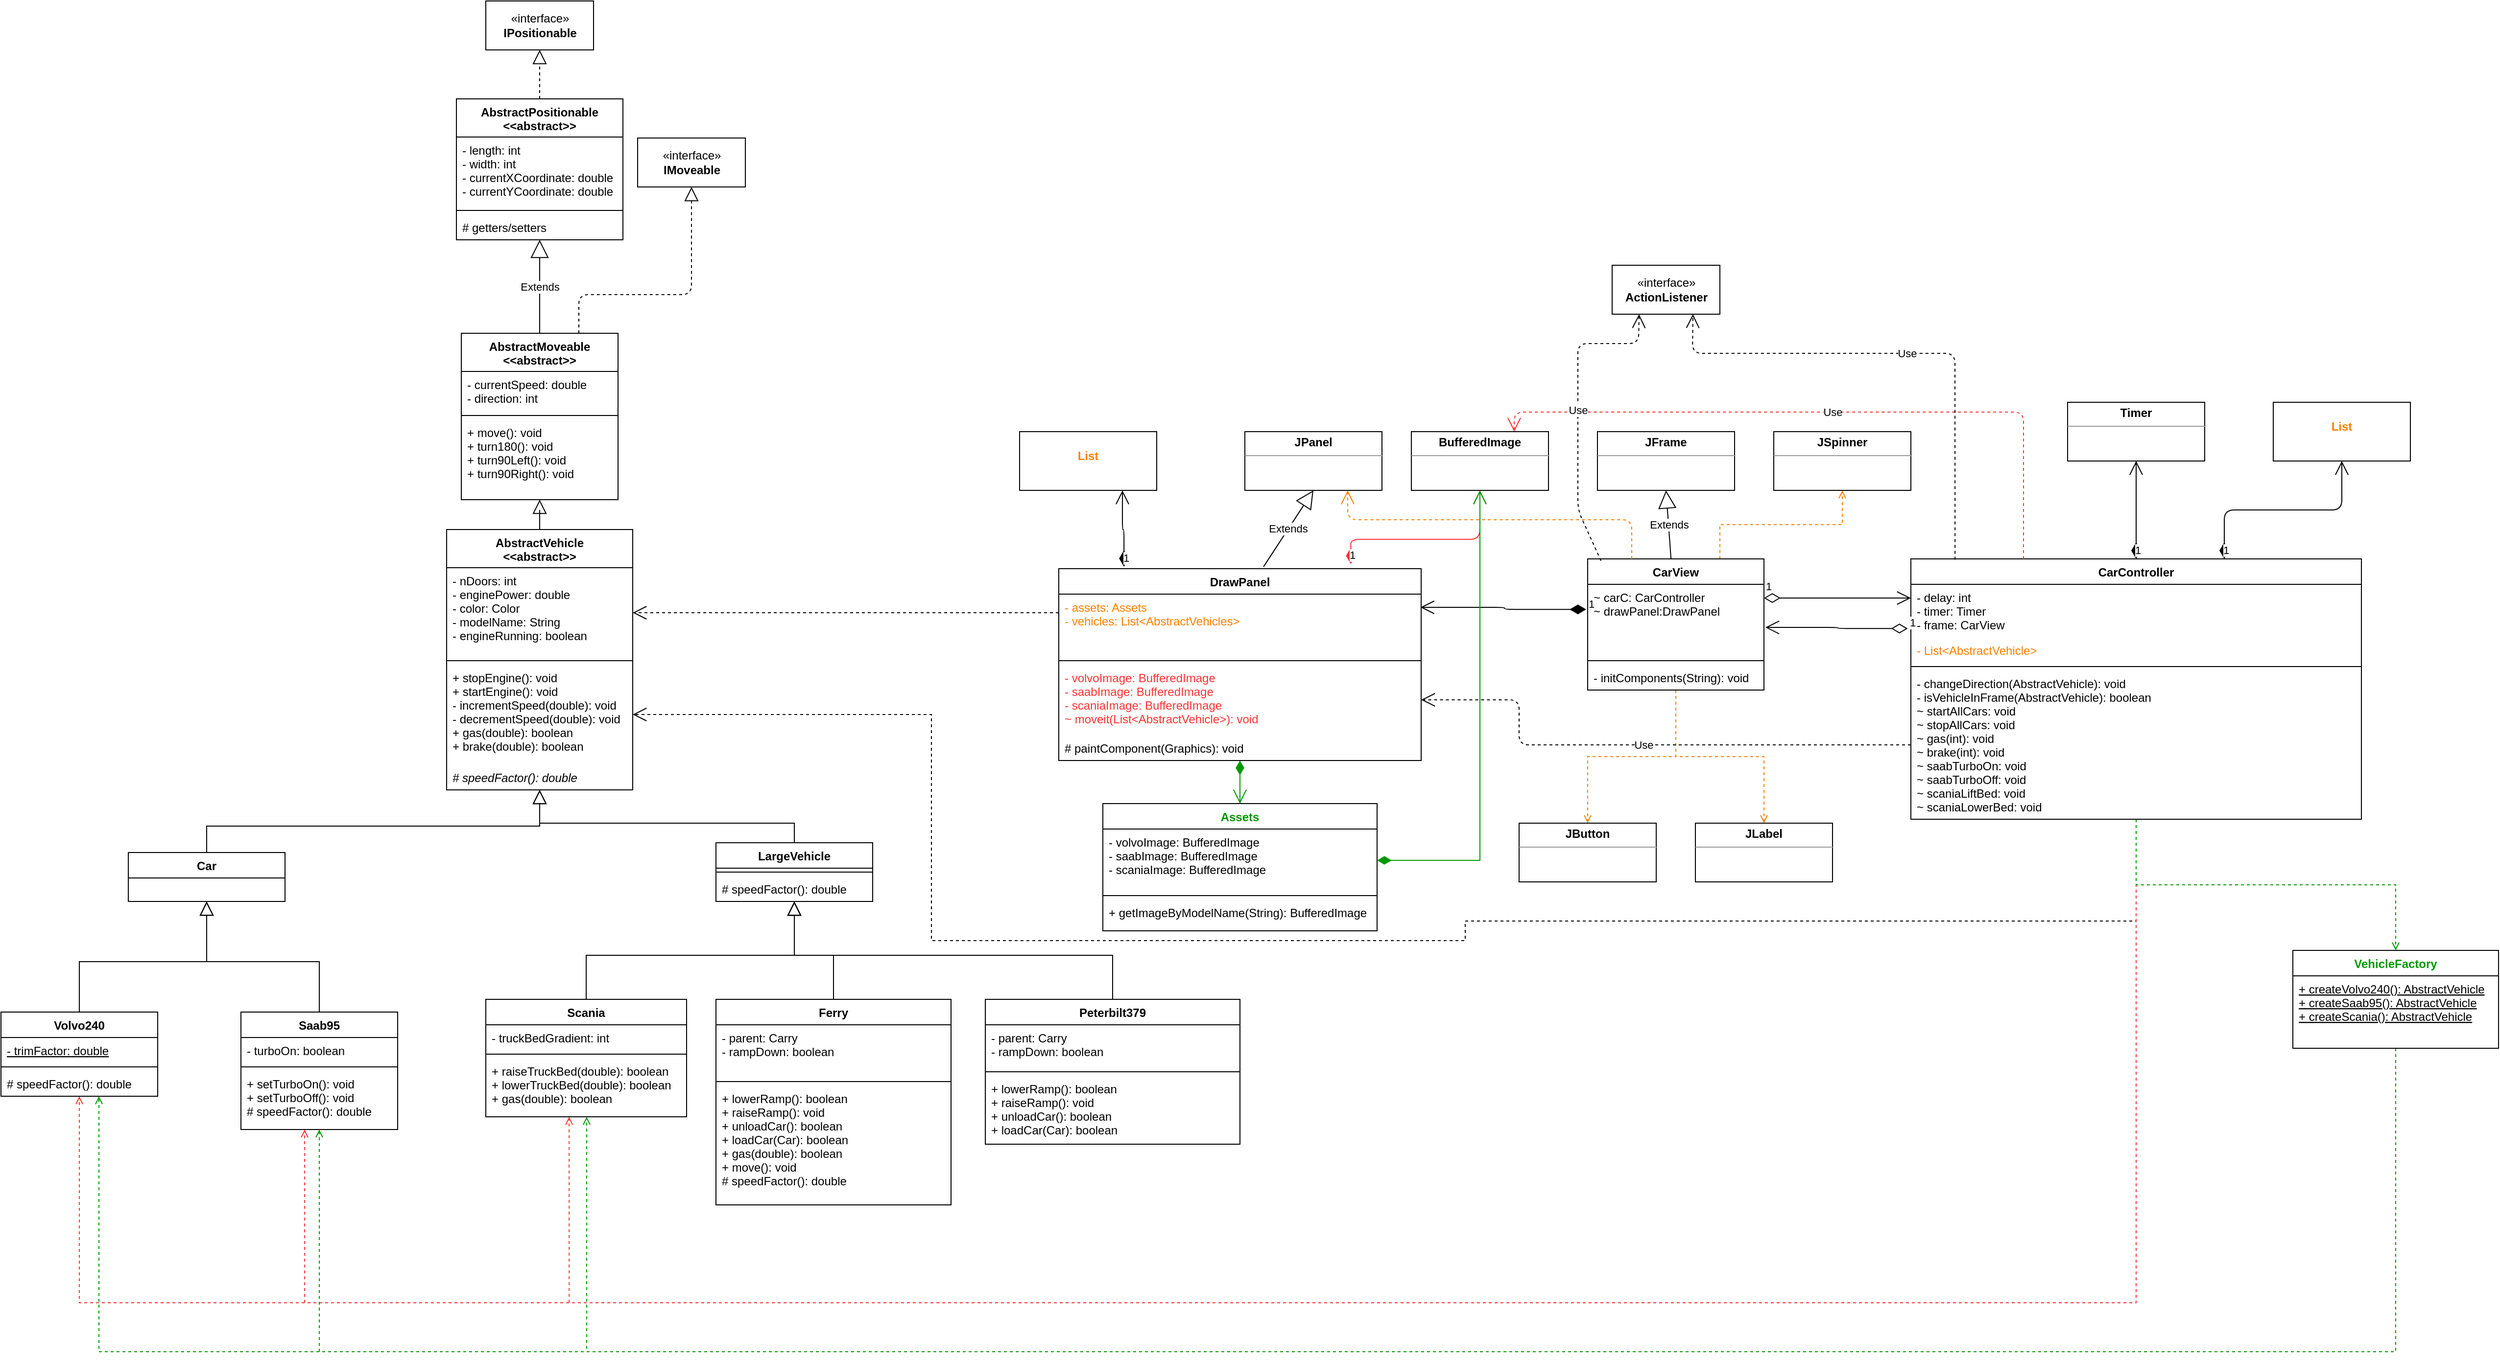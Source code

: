 <mxfile version="12.3.7" type="google" pages="1"><diagram id="PTWSOLFNh4H6wgFDKsYQ" name="Page-1"><mxGraphModel dx="2719" dy="1652" grid="1" gridSize="10" guides="1" tooltips="1" connect="1" arrows="1" fold="1" page="1" pageScale="1" pageWidth="850" pageHeight="1100" math="0" shadow="0"><root><mxCell id="0"/><mxCell id="1" parent="0"/><mxCell id="RAwVry4nOTp8SjxEk91T-4" style="edgeStyle=orthogonalEdgeStyle;rounded=0;orthogonalLoop=1;jettySize=auto;html=1;entryX=0.5;entryY=0;entryDx=0;entryDy=0;startArrow=none;startFill=0;startSize=12;endArrow=open;endFill=0;strokeColor=#FF8000;dashed=1;" parent="1" source="5E43zx4NHDnQdJNslAYU-14" target="RAwVry4nOTp8SjxEk91T-1" edge="1"><mxGeometry relative="1" as="geometry"/></mxCell><mxCell id="RAwVry4nOTp8SjxEk91T-5" style="edgeStyle=orthogonalEdgeStyle;rounded=0;orthogonalLoop=1;jettySize=auto;html=1;entryX=0.5;entryY=0;entryDx=0;entryDy=0;startArrow=none;startFill=0;startSize=12;endArrow=open;endFill=0;strokeColor=#FF8000;dashed=1;" parent="1" source="5E43zx4NHDnQdJNslAYU-14" target="RAwVry4nOTp8SjxEk91T-2" edge="1"><mxGeometry relative="1" as="geometry"/></mxCell><mxCell id="0eBlh45fdGcMJYok8Hgw-1" style="edgeStyle=orthogonalEdgeStyle;rounded=0;orthogonalLoop=1;jettySize=auto;html=1;entryX=0.5;entryY=1;entryDx=0;entryDy=0;exitX=0.75;exitY=0;exitDx=0;exitDy=0;endArrow=open;endFill=0;dashed=1;strokeColor=#FF8000;" edge="1" parent="1" source="5E43zx4NHDnQdJNslAYU-14" target="5E43zx4NHDnQdJNslAYU-64"><mxGeometry relative="1" as="geometry"/></mxCell><mxCell id="5E43zx4NHDnQdJNslAYU-14" value="CarView&#10;" style="swimlane;fontStyle=1;align=center;verticalAlign=top;childLayout=stackLayout;horizontal=1;startSize=26;horizontalStack=0;resizeParent=1;resizeParentMax=0;resizeLast=0;collapsible=1;marginBottom=0;" parent="1" vertex="1"><mxGeometry x="420" y="190" width="180" height="134" as="geometry"/></mxCell><mxCell id="5E43zx4NHDnQdJNslAYU-15" value="~ carC: CarController&#10;~ drawPanel:DrawPanel&#10;" style="text;strokeColor=none;fillColor=none;align=left;verticalAlign=top;spacingLeft=4;spacingRight=4;overflow=hidden;rotatable=0;points=[[0,0.5],[1,0.5]];portConstraint=eastwest;" parent="5E43zx4NHDnQdJNslAYU-14" vertex="1"><mxGeometry y="26" width="180" height="74" as="geometry"/></mxCell><mxCell id="5E43zx4NHDnQdJNslAYU-16" value="" style="line;strokeWidth=1;fillColor=none;align=left;verticalAlign=middle;spacingTop=-1;spacingLeft=3;spacingRight=3;rotatable=0;labelPosition=right;points=[];portConstraint=eastwest;" parent="5E43zx4NHDnQdJNslAYU-14" vertex="1"><mxGeometry y="100" width="180" height="8" as="geometry"/></mxCell><mxCell id="5E43zx4NHDnQdJNslAYU-17" value="- initComponents(String): void&#10;" style="text;strokeColor=none;fillColor=none;align=left;verticalAlign=top;spacingLeft=4;spacingRight=4;overflow=hidden;rotatable=0;points=[[0,0.5],[1,0.5]];portConstraint=eastwest;" parent="5E43zx4NHDnQdJNslAYU-14" vertex="1"><mxGeometry y="108" width="180" height="26" as="geometry"/></mxCell><mxCell id="0eBlh45fdGcMJYok8Hgw-13" style="edgeStyle=orthogonalEdgeStyle;rounded=0;orthogonalLoop=1;jettySize=auto;html=1;entryX=0.5;entryY=0;entryDx=0;entryDy=0;startArrow=diamondThin;startFill=1;endArrow=open;endFill=0;strokeColor=#009900;fontColor=#FF8000;endSize=12;startSize=12;" edge="1" parent="1" source="5E43zx4NHDnQdJNslAYU-18" target="0eBlh45fdGcMJYok8Hgw-9"><mxGeometry relative="1" as="geometry"/></mxCell><mxCell id="5E43zx4NHDnQdJNslAYU-18" value="DrawPanel" style="swimlane;fontStyle=1;align=center;verticalAlign=top;childLayout=stackLayout;horizontal=1;startSize=26;horizontalStack=0;resizeParent=1;resizeParentMax=0;resizeLast=0;collapsible=1;marginBottom=0;" parent="1" vertex="1"><mxGeometry x="-120" y="200" width="370" height="196" as="geometry"/></mxCell><mxCell id="5E43zx4NHDnQdJNslAYU-19" value="- assets: Assets &#10;- vehicles: List&lt;AbstractVehicles&gt;&#10;" style="text;strokeColor=none;fillColor=none;align=left;verticalAlign=top;spacingLeft=4;spacingRight=4;overflow=hidden;rotatable=0;points=[[0,0.5],[1,0.5]];portConstraint=eastwest;fontColor=#FF8000;" parent="5E43zx4NHDnQdJNslAYU-18" vertex="1"><mxGeometry y="26" width="370" height="64" as="geometry"/></mxCell><mxCell id="5E43zx4NHDnQdJNslAYU-20" value="" style="line;strokeWidth=1;fillColor=none;align=left;verticalAlign=middle;spacingTop=-1;spacingLeft=3;spacingRight=3;rotatable=0;labelPosition=right;points=[];portConstraint=eastwest;" parent="5E43zx4NHDnQdJNslAYU-18" vertex="1"><mxGeometry y="90" width="370" height="8" as="geometry"/></mxCell><mxCell id="0eBlh45fdGcMJYok8Hgw-14" value="- volvoImage: BufferedImage&#10;- saabImage: BufferedImage&#10;- scaniaImage: BufferedImage&#10;~ moveit(List&lt;AbstractVehicle&gt;): void" style="text;strokeColor=none;fillColor=none;align=left;verticalAlign=top;spacingLeft=4;spacingRight=4;overflow=hidden;rotatable=0;points=[[0,0.5],[1,0.5]];portConstraint=eastwest;fontColor=#FF3333;" vertex="1" parent="5E43zx4NHDnQdJNslAYU-18"><mxGeometry y="98" width="370" height="72" as="geometry"/></mxCell><mxCell id="5E43zx4NHDnQdJNslAYU-21" value="# paintComponent(Graphics): void&#10; " style="text;strokeColor=none;fillColor=none;align=left;verticalAlign=top;spacingLeft=4;spacingRight=4;overflow=hidden;rotatable=0;points=[[0,0.5],[1,0.5]];portConstraint=eastwest;" parent="5E43zx4NHDnQdJNslAYU-18" vertex="1"><mxGeometry y="170" width="370" height="26" as="geometry"/></mxCell><mxCell id="RAwVry4nOTp8SjxEk91T-76" style="edgeStyle=orthogonalEdgeStyle;rounded=0;orthogonalLoop=1;jettySize=auto;html=1;startArrow=none;startFill=0;startSize=12;endArrow=open;endFill=0;endSize=12;strokeColor=#000000;entryX=1;entryY=0.5;entryDx=0;entryDy=0;dashed=1;" parent="1" source="5E43zx4NHDnQdJNslAYU-22" target="RAwVry4nOTp8SjxEk91T-70" edge="1"><mxGeometry relative="1" as="geometry"><mxPoint x="-170" y="430" as="targetPoint"/><Array as="points"><mxPoint x="980" y="560"/><mxPoint x="295" y="560"/><mxPoint x="295" y="580"/><mxPoint x="-250" y="580"/><mxPoint x="-250" y="349"/></Array></mxGeometry></mxCell><mxCell id="0eBlh45fdGcMJYok8Hgw-5" style="edgeStyle=orthogonalEdgeStyle;rounded=0;orthogonalLoop=1;jettySize=auto;html=1;dashed=1;startArrow=none;startFill=0;endArrow=open;endFill=0;strokeColor=#FF3333;" edge="1" parent="1" source="5E43zx4NHDnQdJNslAYU-22" target="RAwVry4nOTp8SjxEk91T-41"><mxGeometry relative="1" as="geometry"><Array as="points"><mxPoint x="980" y="950"/><mxPoint x="-890" y="950"/></Array></mxGeometry></mxCell><mxCell id="0eBlh45fdGcMJYok8Hgw-6" style="edgeStyle=orthogonalEdgeStyle;rounded=0;orthogonalLoop=1;jettySize=auto;html=1;entryX=0.415;entryY=1;entryDx=0;entryDy=0;entryPerimeter=0;dashed=1;startArrow=none;startFill=0;endArrow=open;endFill=0;strokeColor=#FF3333;" edge="1" parent="1" source="5E43zx4NHDnQdJNslAYU-22" target="RAwVry4nOTp8SjxEk91T-55"><mxGeometry relative="1" as="geometry"><Array as="points"><mxPoint x="980" y="950"/><mxPoint x="-620" y="950"/></Array></mxGeometry></mxCell><mxCell id="0eBlh45fdGcMJYok8Hgw-16" style="edgeStyle=orthogonalEdgeStyle;rounded=0;orthogonalLoop=1;jettySize=auto;html=1;startArrow=none;startFill=0;startSize=6;endArrow=open;endFill=0;endSize=6;strokeColor=#FF3333;fontColor=#FF3333;dashed=1;" edge="1" parent="1" source="5E43zx4NHDnQdJNslAYU-22" target="RAwVry4nOTp8SjxEk91T-37"><mxGeometry relative="1" as="geometry"><Array as="points"><mxPoint x="980" y="950"/><mxPoint x="-1120" y="950"/></Array></mxGeometry></mxCell><mxCell id="0eBlh45fdGcMJYok8Hgw-21" style="edgeStyle=orthogonalEdgeStyle;rounded=0;orthogonalLoop=1;jettySize=auto;html=1;entryX=0.5;entryY=0;entryDx=0;entryDy=0;dashed=1;startArrow=none;startFill=0;startSize=6;endArrow=open;endFill=0;endSize=6;strokeColor=#009900;fontColor=#FF3333;" edge="1" parent="1" source="5E43zx4NHDnQdJNslAYU-22" target="0eBlh45fdGcMJYok8Hgw-17"><mxGeometry relative="1" as="geometry"/></mxCell><mxCell id="5E43zx4NHDnQdJNslAYU-22" value="CarController" style="swimlane;fontStyle=1;align=center;verticalAlign=top;childLayout=stackLayout;horizontal=1;startSize=26;horizontalStack=0;resizeParent=1;resizeParentMax=0;resizeLast=0;collapsible=1;marginBottom=0;" parent="1" vertex="1"><mxGeometry x="750" y="190" width="460" height="266" as="geometry"/></mxCell><mxCell id="5E43zx4NHDnQdJNslAYU-23" value="- delay: int&#10;- timer: Timer&#10;- frame: CarView&#10; &#10;" style="text;strokeColor=none;fillColor=none;align=left;verticalAlign=top;spacingLeft=4;spacingRight=4;overflow=hidden;rotatable=0;points=[[0,0.5],[1,0.5]];portConstraint=eastwest;fontColor=#000000;" parent="5E43zx4NHDnQdJNslAYU-22" vertex="1"><mxGeometry y="26" width="460" height="54" as="geometry"/></mxCell><mxCell id="0eBlh45fdGcMJYok8Hgw-7" value="- List&lt;AbstractVehicle&gt;" style="text;strokeColor=none;fillColor=none;align=left;verticalAlign=top;spacingLeft=4;spacingRight=4;overflow=hidden;rotatable=0;points=[[0,0.5],[1,0.5]];portConstraint=eastwest;fontColor=#FF8000;" vertex="1" parent="5E43zx4NHDnQdJNslAYU-22"><mxGeometry y="80" width="460" height="26" as="geometry"/></mxCell><mxCell id="5E43zx4NHDnQdJNslAYU-24" value="" style="line;strokeWidth=1;fillColor=none;align=left;verticalAlign=middle;spacingTop=-1;spacingLeft=3;spacingRight=3;rotatable=0;labelPosition=right;points=[];portConstraint=eastwest;" parent="5E43zx4NHDnQdJNslAYU-22" vertex="1"><mxGeometry y="106" width="460" height="8" as="geometry"/></mxCell><mxCell id="5E43zx4NHDnQdJNslAYU-25" value="- changeDirection(AbstractVehicle): void&#10;- isVehicleInFrame(AbstractVehicle): boolean&#10;~ startAllCars: void&#10;~ stopAllCars: void&#10;~ gas(int): void&#10;~ brake(int): void&#10;~ saabTurboOn: void&#10;~ saabTurboOff: void&#10;~ scaniaLiftBed: void&#10;~ scaniaLowerBed: void&#10;" style="text;strokeColor=none;fillColor=none;align=left;verticalAlign=top;spacingLeft=4;spacingRight=4;overflow=hidden;rotatable=0;points=[[0,0.5],[1,0.5]];portConstraint=eastwest;" parent="5E43zx4NHDnQdJNslAYU-22" vertex="1"><mxGeometry y="114" width="460" height="152" as="geometry"/></mxCell><mxCell id="5E43zx4NHDnQdJNslAYU-29" value="1" style="endArrow=open;html=1;endSize=12;startArrow=diamondThin;startSize=14;startFill=0;edgeStyle=orthogonalEdgeStyle;align=left;verticalAlign=bottom;" parent="1" source="5E43zx4NHDnQdJNslAYU-14" target="5E43zx4NHDnQdJNslAYU-22" edge="1"><mxGeometry x="-1" y="3" relative="1" as="geometry"><mxPoint x="350" y="860" as="sourcePoint"/><mxPoint x="510" y="860" as="targetPoint"/><Array as="points"><mxPoint x="710" y="230"/><mxPoint x="710" y="230"/></Array></mxGeometry></mxCell><mxCell id="5E43zx4NHDnQdJNslAYU-36" value="1" style="endArrow=open;html=1;endSize=12;startArrow=diamondThin;startSize=14;startFill=0;edgeStyle=orthogonalEdgeStyle;align=left;verticalAlign=bottom;entryX=1.008;entryY=0.595;entryDx=0;entryDy=0;entryPerimeter=0;exitX=-0.007;exitY=0.836;exitDx=0;exitDy=0;exitPerimeter=0;" parent="1" source="5E43zx4NHDnQdJNslAYU-23" target="5E43zx4NHDnQdJNslAYU-15" edge="1"><mxGeometry x="-1" y="3" relative="1" as="geometry"><mxPoint x="580" y="390" as="sourcePoint"/><mxPoint x="740" y="390" as="targetPoint"/></mxGeometry></mxCell><mxCell id="5E43zx4NHDnQdJNslAYU-37" value="1" style="endArrow=open;html=1;endSize=12;startArrow=diamondThin;startSize=14;startFill=1;edgeStyle=orthogonalEdgeStyle;align=left;verticalAlign=bottom;exitX=-0.008;exitY=0.346;exitDx=0;exitDy=0;exitPerimeter=0;entryX=0.998;entryY=0.211;entryDx=0;entryDy=0;entryPerimeter=0;" parent="1" source="5E43zx4NHDnQdJNslAYU-15" target="5E43zx4NHDnQdJNslAYU-19" edge="1"><mxGeometry x="-1" y="3" relative="1" as="geometry"><mxPoint x="400" y="420" as="sourcePoint"/><mxPoint x="560" y="420" as="targetPoint"/></mxGeometry></mxCell><mxCell id="5E43zx4NHDnQdJNslAYU-46" value="&lt;p style=&quot;margin: 0px ; margin-top: 4px ; text-align: center&quot;&gt;&lt;b&gt;Timer&lt;/b&gt;&lt;/p&gt;&lt;hr size=&quot;1&quot;&gt;&lt;div style=&quot;height: 2px&quot;&gt;&lt;/div&gt;" style="verticalAlign=top;align=left;overflow=fill;fontSize=12;fontFamily=Helvetica;html=1;" parent="1" vertex="1"><mxGeometry x="910" y="30" width="140" height="60" as="geometry"/></mxCell><mxCell id="5E43zx4NHDnQdJNslAYU-47" value="1" style="endArrow=open;html=1;endSize=12;startArrow=diamondThin;startSize=14;startFill=1;edgeStyle=orthogonalEdgeStyle;align=left;verticalAlign=bottom;entryX=0.5;entryY=1;entryDx=0;entryDy=0;exitX=0.5;exitY=0;exitDx=0;exitDy=0;" parent="1" source="5E43zx4NHDnQdJNslAYU-22" target="5E43zx4NHDnQdJNslAYU-46" edge="1"><mxGeometry x="-1" y="3" relative="1" as="geometry"><mxPoint x="980" y="180" as="sourcePoint"/><mxPoint x="1004.737" y="110" as="targetPoint"/></mxGeometry></mxCell><mxCell id="5E43zx4NHDnQdJNslAYU-50" value="&lt;p style=&quot;margin: 0px ; margin-top: 4px ; text-align: center&quot;&gt;&lt;b&gt;JFrame&lt;/b&gt;&lt;br&gt;&lt;/p&gt;&lt;hr size=&quot;1&quot;&gt;&lt;div style=&quot;height: 2px&quot;&gt;&lt;/div&gt;" style="verticalAlign=top;align=left;overflow=fill;fontSize=12;fontFamily=Helvetica;html=1;" parent="1" vertex="1"><mxGeometry x="430" y="60" width="140" height="60" as="geometry"/></mxCell><mxCell id="5E43zx4NHDnQdJNslAYU-51" value="&lt;p style=&quot;margin: 0px ; margin-top: 4px ; text-align: center&quot;&gt;&lt;b&gt;JPanel&lt;/b&gt;&lt;br&gt;&lt;/p&gt;&lt;hr size=&quot;1&quot;&gt;&lt;div style=&quot;height: 2px&quot;&gt;&lt;/div&gt;" style="verticalAlign=top;align=left;overflow=fill;fontSize=12;fontFamily=Helvetica;html=1;" parent="1" vertex="1"><mxGeometry x="70" y="60" width="140" height="60" as="geometry"/></mxCell><mxCell id="5E43zx4NHDnQdJNslAYU-52" value="Extends" style="endArrow=block;endSize=16;endFill=0;html=1;entryX=0.5;entryY=1;entryDx=0;entryDy=0;" parent="1" source="5E43zx4NHDnQdJNslAYU-14" target="5E43zx4NHDnQdJNslAYU-50" edge="1"><mxGeometry width="160" relative="1" as="geometry"><mxPoint x="60" y="460" as="sourcePoint"/><mxPoint x="220" y="460" as="targetPoint"/></mxGeometry></mxCell><mxCell id="5E43zx4NHDnQdJNslAYU-53" value="Extends" style="endArrow=block;endSize=16;endFill=0;html=1;exitX=0.565;exitY=-0.01;exitDx=0;exitDy=0;exitPerimeter=0;entryX=0.5;entryY=1;entryDx=0;entryDy=0;" parent="1" source="5E43zx4NHDnQdJNslAYU-18" target="5E43zx4NHDnQdJNslAYU-51" edge="1"><mxGeometry width="160" relative="1" as="geometry"><mxPoint x="60" y="460" as="sourcePoint"/><mxPoint x="220" y="460" as="targetPoint"/></mxGeometry></mxCell><mxCell id="5E43zx4NHDnQdJNslAYU-54" value="&lt;p style=&quot;margin: 0px ; margin-top: 4px ; text-align: center&quot;&gt;&lt;br&gt;&lt;b&gt;&lt;font color=&quot;#ff8000&quot;&gt;List&lt;/font&gt;&lt;/b&gt;&lt;/p&gt;" style="verticalAlign=top;align=left;overflow=fill;fontSize=12;fontFamily=Helvetica;html=1;" parent="1" vertex="1"><mxGeometry x="1120" y="30" width="140" height="60" as="geometry"/></mxCell><mxCell id="5E43zx4NHDnQdJNslAYU-55" value="&lt;p style=&quot;margin: 0px ; margin-top: 4px ; text-align: center&quot;&gt;&lt;br&gt;&lt;font color=&quot;#ff8000&quot;&gt;&lt;b&gt;List&lt;/b&gt;&lt;/font&gt;&lt;/p&gt;" style="verticalAlign=top;align=left;overflow=fill;fontSize=12;fontFamily=Helvetica;html=1;" parent="1" vertex="1"><mxGeometry x="-160" y="60" width="140" height="60" as="geometry"/></mxCell><mxCell id="5E43zx4NHDnQdJNslAYU-56" value="1" style="endArrow=open;html=1;endSize=12;startArrow=diamondThin;startSize=14;startFill=1;edgeStyle=orthogonalEdgeStyle;align=left;verticalAlign=bottom;exitX=0.18;exitY=-0.01;exitDx=0;exitDy=0;exitPerimeter=0;entryX=0.75;entryY=1;entryDx=0;entryDy=0;" parent="1" source="5E43zx4NHDnQdJNslAYU-18" target="5E43zx4NHDnQdJNslAYU-55" edge="1"><mxGeometry x="-1" y="3" relative="1" as="geometry"><mxPoint x="-160" y="460" as="sourcePoint"/><mxPoint x="-110" y="140" as="targetPoint"/><Array as="points"><mxPoint x="-53" y="160"/><mxPoint x="-55" y="160"/></Array></mxGeometry></mxCell><mxCell id="5E43zx4NHDnQdJNslAYU-57" value="1" style="endArrow=open;html=1;endSize=12;startArrow=diamondThin;startSize=14;startFill=1;edgeStyle=orthogonalEdgeStyle;align=left;verticalAlign=bottom;" parent="1" source="5E43zx4NHDnQdJNslAYU-22" target="5E43zx4NHDnQdJNslAYU-54" edge="1"><mxGeometry x="-1" y="3" relative="1" as="geometry"><mxPoint x="320" y="460" as="sourcePoint"/><mxPoint x="480" y="460" as="targetPoint"/><Array as="points"><mxPoint x="1070" y="140"/><mxPoint x="1190" y="140"/></Array></mxGeometry></mxCell><mxCell id="5E43zx4NHDnQdJNslAYU-58" value="&lt;p style=&quot;margin: 0px ; margin-top: 4px ; text-align: center&quot;&gt;&lt;b&gt;BufferedImage&lt;/b&gt;&lt;br&gt;&lt;/p&gt;&lt;hr size=&quot;1&quot;&gt;&lt;div style=&quot;height: 2px&quot;&gt;&lt;/div&gt;" style="verticalAlign=top;align=left;overflow=fill;fontSize=12;fontFamily=Helvetica;html=1;" parent="1" vertex="1"><mxGeometry x="240" y="60" width="140" height="60" as="geometry"/></mxCell><mxCell id="5E43zx4NHDnQdJNslAYU-59" value="1" style="endArrow=open;html=1;endSize=12;startArrow=diamondThin;startSize=14;startFill=1;edgeStyle=orthogonalEdgeStyle;align=left;verticalAlign=bottom;exitX=0.806;exitY=-0.024;exitDx=0;exitDy=0;exitPerimeter=0;strokeColor=#FF3333;" parent="1" source="5E43zx4NHDnQdJNslAYU-18" target="5E43zx4NHDnQdJNslAYU-58" edge="1"><mxGeometry x="-1" y="3" relative="1" as="geometry"><mxPoint x="-160" y="460" as="sourcePoint"/><mxPoint y="460" as="targetPoint"/><Array as="points"><mxPoint x="178" y="170"/><mxPoint x="310" y="170"/></Array></mxGeometry></mxCell><mxCell id="5E43zx4NHDnQdJNslAYU-61" value="Use" style="endArrow=open;endSize=12;dashed=1;html=1;exitX=0;exitY=0.5;exitDx=0;exitDy=0;entryX=1;entryY=0.5;entryDx=0;entryDy=0;" parent="1" source="5E43zx4NHDnQdJNslAYU-25" target="0eBlh45fdGcMJYok8Hgw-14" edge="1"><mxGeometry width="160" relative="1" as="geometry"><mxPoint x="-160" y="460" as="sourcePoint"/><mxPoint y="460" as="targetPoint"/><Array as="points"><mxPoint x="350" y="380"/><mxPoint x="350" y="334"/></Array></mxGeometry></mxCell><mxCell id="5E43zx4NHDnQdJNslAYU-62" value="Use" style="endArrow=open;endSize=12;dashed=1;html=1;exitX=0.25;exitY=0;exitDx=0;exitDy=0;entryX=0.75;entryY=0;entryDx=0;entryDy=0;strokeColor=#FF3333;" parent="1" source="5E43zx4NHDnQdJNslAYU-22" target="5E43zx4NHDnQdJNslAYU-58" edge="1"><mxGeometry width="160" relative="1" as="geometry"><mxPoint x="-160" y="460" as="sourcePoint"/><mxPoint x="370" y="140" as="targetPoint"/><Array as="points"><mxPoint x="865" y="40"/><mxPoint x="345" y="40"/></Array></mxGeometry></mxCell><mxCell id="5E43zx4NHDnQdJNslAYU-63" value="" style="endArrow=open;endSize=12;html=1;entryX=0.75;entryY=1;entryDx=0;entryDy=0;exitX=0.25;exitY=0;exitDx=0;exitDy=0;startArrow=none;startFill=0;startSize=12;dashed=1;strokeColor=#FF8000;" parent="1" source="5E43zx4NHDnQdJNslAYU-14" target="5E43zx4NHDnQdJNslAYU-51" edge="1"><mxGeometry width="160" relative="1" as="geometry"><mxPoint x="-160" y="460" as="sourcePoint"/><mxPoint y="460" as="targetPoint"/><Array as="points"><mxPoint x="465" y="150"/><mxPoint x="175" y="150"/></Array></mxGeometry></mxCell><mxCell id="5E43zx4NHDnQdJNslAYU-64" value="&lt;p style=&quot;margin: 0px ; margin-top: 4px ; text-align: center&quot;&gt;&lt;b&gt;JSpinner&lt;/b&gt;&lt;br&gt;&lt;/p&gt;&lt;hr size=&quot;1&quot;&gt;&lt;div style=&quot;height: 2px&quot;&gt;&lt;/div&gt;" style="verticalAlign=top;align=left;overflow=fill;fontSize=12;fontFamily=Helvetica;html=1;" parent="1" vertex="1"><mxGeometry x="610" y="60" width="140" height="60" as="geometry"/></mxCell><mxCell id="5E43zx4NHDnQdJNslAYU-67" value="«interface»&lt;br&gt;&lt;b&gt;ActionListener&lt;/b&gt;" style="html=1;" parent="1" vertex="1"><mxGeometry x="445" y="-110" width="110" height="50" as="geometry"/></mxCell><mxCell id="5E43zx4NHDnQdJNslAYU-68" value="Use" style="endArrow=open;endSize=12;dashed=1;html=1;entryX=0.25;entryY=1;entryDx=0;entryDy=0;exitX=0.076;exitY=0.015;exitDx=0;exitDy=0;exitPerimeter=0;" parent="1" source="5E43zx4NHDnQdJNslAYU-14" target="5E43zx4NHDnQdJNslAYU-67" edge="1"><mxGeometry width="160" relative="1" as="geometry"><mxPoint x="-80" y="600" as="sourcePoint"/><mxPoint y="460" as="targetPoint"/><Array as="points"><mxPoint x="410" y="140"/><mxPoint x="410" y="-30"/><mxPoint x="472" y="-30"/></Array></mxGeometry></mxCell><mxCell id="5E43zx4NHDnQdJNslAYU-69" value="Use" style="endArrow=open;endSize=12;dashed=1;html=1;exitX=0.098;exitY=0.003;exitDx=0;exitDy=0;exitPerimeter=0;entryX=0.75;entryY=1;entryDx=0;entryDy=0;" parent="1" source="5E43zx4NHDnQdJNslAYU-22" target="5E43zx4NHDnQdJNslAYU-67" edge="1"><mxGeometry width="160" relative="1" as="geometry"><mxPoint x="800" y="160" as="sourcePoint"/><mxPoint x="760" y="-40" as="targetPoint"/><Array as="points"><mxPoint x="795" y="-20"/><mxPoint x="527" y="-20"/></Array></mxGeometry></mxCell><mxCell id="RAwVry4nOTp8SjxEk91T-1" value="&lt;p style=&quot;margin: 0px ; margin-top: 4px ; text-align: center&quot;&gt;&lt;b&gt;JButton&lt;/b&gt;&lt;/p&gt;&lt;hr size=&quot;1&quot;&gt;&lt;div style=&quot;height: 2px&quot;&gt;&lt;/div&gt;" style="verticalAlign=top;align=left;overflow=fill;fontSize=12;fontFamily=Helvetica;html=1;" parent="1" vertex="1"><mxGeometry x="350" y="460" width="140" height="60" as="geometry"/></mxCell><mxCell id="RAwVry4nOTp8SjxEk91T-2" value="&lt;p style=&quot;margin: 0px ; margin-top: 4px ; text-align: center&quot;&gt;&lt;b&gt;JLabel&lt;/b&gt;&lt;/p&gt;&lt;hr size=&quot;1&quot;&gt;&lt;div style=&quot;height: 2px&quot;&gt;&lt;/div&gt;" style="verticalAlign=top;align=left;overflow=fill;fontSize=12;fontFamily=Helvetica;html=1;" parent="1" vertex="1"><mxGeometry x="530" y="460" width="140" height="60" as="geometry"/></mxCell><mxCell id="RAwVry4nOTp8SjxEk91T-6" value="«interface»&lt;br&gt;&lt;b&gt;IPositionable&lt;/b&gt;" style="html=1;" parent="1" vertex="1"><mxGeometry x="-705" y="-380" width="110" height="50" as="geometry"/></mxCell><mxCell id="RAwVry4nOTp8SjxEk91T-11" value="«interface»&lt;br&gt;&lt;b&gt;IMoveable&lt;/b&gt;" style="html=1;" parent="1" vertex="1"><mxGeometry x="-550" y="-240" width="110" height="50" as="geometry"/></mxCell><mxCell id="RAwVry4nOTp8SjxEk91T-12" value="AbstractPositionable&#10;&lt;&lt;abstract&gt;&gt;&#10;" style="swimlane;fontStyle=1;align=center;verticalAlign=top;childLayout=stackLayout;horizontal=1;startSize=39;horizontalStack=0;resizeParent=1;resizeParentMax=0;resizeLast=0;collapsible=1;marginBottom=0;" parent="1" vertex="1"><mxGeometry x="-735" y="-280" width="170" height="144" as="geometry"/></mxCell><mxCell id="RAwVry4nOTp8SjxEk91T-13" value="- length: int&#10;- width: int&#10;- currentXCoordinate: double&#10;- currentYCoordinate: double" style="text;strokeColor=none;fillColor=none;align=left;verticalAlign=top;spacingLeft=4;spacingRight=4;overflow=hidden;rotatable=0;points=[[0,0.5],[1,0.5]];portConstraint=eastwest;" parent="RAwVry4nOTp8SjxEk91T-12" vertex="1"><mxGeometry y="39" width="170" height="71" as="geometry"/></mxCell><mxCell id="RAwVry4nOTp8SjxEk91T-14" value="" style="line;strokeWidth=1;fillColor=none;align=left;verticalAlign=middle;spacingTop=-1;spacingLeft=3;spacingRight=3;rotatable=0;labelPosition=right;points=[];portConstraint=eastwest;" parent="RAwVry4nOTp8SjxEk91T-12" vertex="1"><mxGeometry y="110" width="170" height="8" as="geometry"/></mxCell><mxCell id="RAwVry4nOTp8SjxEk91T-15" value="# getters/setters" style="text;strokeColor=none;fillColor=none;align=left;verticalAlign=top;spacingLeft=4;spacingRight=4;overflow=hidden;rotatable=0;points=[[0,0.5],[1,0.5]];portConstraint=eastwest;" parent="RAwVry4nOTp8SjxEk91T-12" vertex="1"><mxGeometry y="118" width="170" height="26" as="geometry"/></mxCell><mxCell id="RAwVry4nOTp8SjxEk91T-16" value="AbstractMoveable&#10;&lt;&lt;abstract&gt;&gt;&#10;" style="swimlane;fontStyle=1;align=center;verticalAlign=top;childLayout=stackLayout;horizontal=1;startSize=39;horizontalStack=0;resizeParent=1;resizeParentMax=0;resizeLast=0;collapsible=1;marginBottom=0;" parent="1" vertex="1"><mxGeometry x="-730" y="-40.5" width="160" height="170" as="geometry"/></mxCell><mxCell id="RAwVry4nOTp8SjxEk91T-17" value="- currentSpeed: double&#10;- direction: int" style="text;strokeColor=none;fillColor=none;align=left;verticalAlign=top;spacingLeft=4;spacingRight=4;overflow=hidden;rotatable=0;points=[[0,0.5],[1,0.5]];portConstraint=eastwest;" parent="RAwVry4nOTp8SjxEk91T-16" vertex="1"><mxGeometry y="39" width="160" height="41" as="geometry"/></mxCell><mxCell id="RAwVry4nOTp8SjxEk91T-18" value="" style="line;strokeWidth=1;fillColor=none;align=left;verticalAlign=middle;spacingTop=-1;spacingLeft=3;spacingRight=3;rotatable=0;labelPosition=right;points=[];portConstraint=eastwest;" parent="RAwVry4nOTp8SjxEk91T-16" vertex="1"><mxGeometry y="80" width="160" height="8" as="geometry"/></mxCell><mxCell id="RAwVry4nOTp8SjxEk91T-19" value="+ move(): void&#10;+ turn180(): void&#10;+ turn90Left(): void&#10;+ turn90Right(): void" style="text;strokeColor=none;fillColor=none;align=left;verticalAlign=top;spacingLeft=4;spacingRight=4;overflow=hidden;rotatable=0;points=[[0,0.5],[1,0.5]];portConstraint=eastwest;" parent="RAwVry4nOTp8SjxEk91T-16" vertex="1"><mxGeometry y="88" width="160" height="82" as="geometry"/></mxCell><mxCell id="RAwVry4nOTp8SjxEk91T-23" value="Extends" style="endArrow=block;endSize=16;endFill=0;html=1;strokeColor=#000000;exitX=0.5;exitY=0;exitDx=0;exitDy=0;" parent="1" source="RAwVry4nOTp8SjxEk91T-16" target="RAwVry4nOTp8SjxEk91T-12" edge="1"><mxGeometry width="160" relative="1" as="geometry"><mxPoint x="-630" y="230" as="sourcePoint"/><mxPoint x="-450" y="130" as="targetPoint"/></mxGeometry></mxCell><mxCell id="RAwVry4nOTp8SjxEk91T-24" value="" style="endArrow=block;dashed=1;endFill=0;endSize=12;html=1;strokeColor=#000000;entryX=0.5;entryY=1;entryDx=0;entryDy=0;exitX=0.5;exitY=0;exitDx=0;exitDy=0;" parent="1" source="RAwVry4nOTp8SjxEk91T-12" target="RAwVry4nOTp8SjxEk91T-6" edge="1"><mxGeometry width="160" relative="1" as="geometry"><mxPoint x="-490" y="140" as="sourcePoint"/><mxPoint x="-450" y="70" as="targetPoint"/></mxGeometry></mxCell><mxCell id="RAwVry4nOTp8SjxEk91T-25" value="" style="endArrow=block;dashed=1;endFill=0;endSize=12;html=1;strokeColor=#000000;entryX=0.5;entryY=1;entryDx=0;entryDy=0;exitX=0.75;exitY=0;exitDx=0;exitDy=0;" parent="1" source="RAwVry4nOTp8SjxEk91T-16" target="RAwVry4nOTp8SjxEk91T-11" edge="1"><mxGeometry width="160" relative="1" as="geometry"><mxPoint x="-450" y="150" as="sourcePoint"/><mxPoint x="-450" y="30" as="targetPoint"/><Array as="points"><mxPoint x="-610" y="-80"/><mxPoint x="-495" y="-80"/><mxPoint x="-495" y="-140"/></Array></mxGeometry></mxCell><mxCell id="RAwVry4nOTp8SjxEk91T-72" style="edgeStyle=orthogonalEdgeStyle;rounded=0;orthogonalLoop=1;jettySize=auto;html=1;startArrow=none;startFill=0;startSize=12;endArrow=block;endFill=0;endSize=12;strokeColor=#000000;exitX=0.5;exitY=0;exitDx=0;exitDy=0;" parent="1" source="RAwVry4nOTp8SjxEk91T-26" target="RAwVry4nOTp8SjxEk91T-67" edge="1"><mxGeometry relative="1" as="geometry"/></mxCell><mxCell id="RAwVry4nOTp8SjxEk91T-26" value="Car" style="swimlane;fontStyle=1;align=center;verticalAlign=top;childLayout=stackLayout;horizontal=1;startSize=26;horizontalStack=0;resizeParent=1;resizeParentMax=0;resizeLast=0;collapsible=1;marginBottom=0;" parent="1" vertex="1"><mxGeometry x="-1070" y="490" width="160" height="50" as="geometry"/></mxCell><mxCell id="RAwVry4nOTp8SjxEk91T-73" style="edgeStyle=orthogonalEdgeStyle;rounded=0;orthogonalLoop=1;jettySize=auto;html=1;startArrow=none;startFill=0;startSize=12;endArrow=block;endFill=0;endSize=12;strokeColor=#000000;exitX=0.5;exitY=0;exitDx=0;exitDy=0;" parent="1" source="RAwVry4nOTp8SjxEk91T-30" target="RAwVry4nOTp8SjxEk91T-67" edge="1"><mxGeometry relative="1" as="geometry"><Array as="points"><mxPoint x="-390" y="460"/><mxPoint x="-650" y="460"/></Array></mxGeometry></mxCell><mxCell id="RAwVry4nOTp8SjxEk91T-30" value="LargeVehicle" style="swimlane;fontStyle=1;align=center;verticalAlign=top;childLayout=stackLayout;horizontal=1;startSize=26;horizontalStack=0;resizeParent=1;resizeParentMax=0;resizeLast=0;collapsible=1;marginBottom=0;" parent="1" vertex="1"><mxGeometry x="-470" y="480" width="160" height="60" as="geometry"/></mxCell><mxCell id="RAwVry4nOTp8SjxEk91T-32" value="" style="line;strokeWidth=1;fillColor=none;align=left;verticalAlign=middle;spacingTop=-1;spacingLeft=3;spacingRight=3;rotatable=0;labelPosition=right;points=[];portConstraint=eastwest;" parent="RAwVry4nOTp8SjxEk91T-30" vertex="1"><mxGeometry y="26" width="160" height="8" as="geometry"/></mxCell><mxCell id="RAwVry4nOTp8SjxEk91T-33" value="# speedFactor(): double" style="text;strokeColor=none;fillColor=none;align=left;verticalAlign=top;spacingLeft=4;spacingRight=4;overflow=hidden;rotatable=0;points=[[0,0.5],[1,0.5]];portConstraint=eastwest;" parent="RAwVry4nOTp8SjxEk91T-30" vertex="1"><mxGeometry y="34" width="160" height="26" as="geometry"/></mxCell><mxCell id="RAwVry4nOTp8SjxEk91T-44" style="edgeStyle=orthogonalEdgeStyle;rounded=0;orthogonalLoop=1;jettySize=auto;html=1;startArrow=none;startFill=0;startSize=12;endArrow=block;endFill=0;endSize=12;strokeColor=#000000;" parent="1" source="RAwVry4nOTp8SjxEk91T-34" target="RAwVry4nOTp8SjxEk91T-26" edge="1"><mxGeometry relative="1" as="geometry"/></mxCell><mxCell id="RAwVry4nOTp8SjxEk91T-34" value="Volvo240" style="swimlane;fontStyle=1;align=center;verticalAlign=top;childLayout=stackLayout;horizontal=1;startSize=26;horizontalStack=0;resizeParent=1;resizeParentMax=0;resizeLast=0;collapsible=1;marginBottom=0;" parent="1" vertex="1"><mxGeometry x="-1200" y="653" width="160" height="86" as="geometry"/></mxCell><mxCell id="RAwVry4nOTp8SjxEk91T-35" value="- trimFactor: double" style="text;strokeColor=none;fillColor=none;align=left;verticalAlign=top;spacingLeft=4;spacingRight=4;overflow=hidden;rotatable=0;points=[[0,0.5],[1,0.5]];portConstraint=eastwest;fontStyle=4" parent="RAwVry4nOTp8SjxEk91T-34" vertex="1"><mxGeometry y="26" width="160" height="26" as="geometry"/></mxCell><mxCell id="RAwVry4nOTp8SjxEk91T-36" value="" style="line;strokeWidth=1;fillColor=none;align=left;verticalAlign=middle;spacingTop=-1;spacingLeft=3;spacingRight=3;rotatable=0;labelPosition=right;points=[];portConstraint=eastwest;" parent="RAwVry4nOTp8SjxEk91T-34" vertex="1"><mxGeometry y="52" width="160" height="8" as="geometry"/></mxCell><mxCell id="RAwVry4nOTp8SjxEk91T-37" value="# speedFactor(): double" style="text;strokeColor=none;fillColor=none;align=left;verticalAlign=top;spacingLeft=4;spacingRight=4;overflow=hidden;rotatable=0;points=[[0,0.5],[1,0.5]];portConstraint=eastwest;" parent="RAwVry4nOTp8SjxEk91T-34" vertex="1"><mxGeometry y="60" width="160" height="26" as="geometry"/></mxCell><mxCell id="RAwVry4nOTp8SjxEk91T-43" style="edgeStyle=orthogonalEdgeStyle;rounded=0;orthogonalLoop=1;jettySize=auto;html=1;startArrow=none;startFill=0;startSize=12;endArrow=block;endFill=0;endSize=12;strokeColor=#000000;" parent="1" source="RAwVry4nOTp8SjxEk91T-38" target="RAwVry4nOTp8SjxEk91T-26" edge="1"><mxGeometry relative="1" as="geometry"/></mxCell><mxCell id="RAwVry4nOTp8SjxEk91T-38" value="Saab95" style="swimlane;fontStyle=1;align=center;verticalAlign=top;childLayout=stackLayout;horizontal=1;startSize=26;horizontalStack=0;resizeParent=1;resizeParentMax=0;resizeLast=0;collapsible=1;marginBottom=0;" parent="1" vertex="1"><mxGeometry x="-955" y="653" width="160" height="120" as="geometry"/></mxCell><mxCell id="RAwVry4nOTp8SjxEk91T-39" value="- turboOn: boolean" style="text;strokeColor=none;fillColor=none;align=left;verticalAlign=top;spacingLeft=4;spacingRight=4;overflow=hidden;rotatable=0;points=[[0,0.5],[1,0.5]];portConstraint=eastwest;" parent="RAwVry4nOTp8SjxEk91T-38" vertex="1"><mxGeometry y="26" width="160" height="26" as="geometry"/></mxCell><mxCell id="RAwVry4nOTp8SjxEk91T-40" value="" style="line;strokeWidth=1;fillColor=none;align=left;verticalAlign=middle;spacingTop=-1;spacingLeft=3;spacingRight=3;rotatable=0;labelPosition=right;points=[];portConstraint=eastwest;" parent="RAwVry4nOTp8SjxEk91T-38" vertex="1"><mxGeometry y="52" width="160" height="8" as="geometry"/></mxCell><mxCell id="RAwVry4nOTp8SjxEk91T-41" value="+ setTurboOn(): void&#10;+ setTurboOff(): void&#10;# speedFactor(): double" style="text;strokeColor=none;fillColor=none;align=left;verticalAlign=top;spacingLeft=4;spacingRight=4;overflow=hidden;rotatable=0;points=[[0,0.5],[1,0.5]];portConstraint=eastwest;" parent="RAwVry4nOTp8SjxEk91T-38" vertex="1"><mxGeometry y="60" width="160" height="60" as="geometry"/></mxCell><mxCell id="RAwVry4nOTp8SjxEk91T-62" style="edgeStyle=orthogonalEdgeStyle;rounded=0;orthogonalLoop=1;jettySize=auto;html=1;startArrow=none;startFill=0;startSize=12;endArrow=block;endFill=0;endSize=12;strokeColor=#000000;exitX=0.5;exitY=0;exitDx=0;exitDy=0;" parent="1" source="RAwVry4nOTp8SjxEk91T-48" target="RAwVry4nOTp8SjxEk91T-30" edge="1"><mxGeometry relative="1" as="geometry"/></mxCell><mxCell id="RAwVry4nOTp8SjxEk91T-48" value="Peterbilt379" style="swimlane;fontStyle=1;align=center;verticalAlign=top;childLayout=stackLayout;horizontal=1;startSize=26;horizontalStack=0;resizeParent=1;resizeParentMax=0;resizeLast=0;collapsible=1;marginBottom=0;" parent="1" vertex="1"><mxGeometry x="-195" y="640" width="260" height="148" as="geometry"/></mxCell><mxCell id="RAwVry4nOTp8SjxEk91T-49" value="- parent: Carry&#10;- rampDown: boolean" style="text;strokeColor=none;fillColor=none;align=left;verticalAlign=top;spacingLeft=4;spacingRight=4;overflow=hidden;rotatable=0;points=[[0,0.5],[1,0.5]];portConstraint=eastwest;" parent="RAwVry4nOTp8SjxEk91T-48" vertex="1"><mxGeometry y="26" width="260" height="44" as="geometry"/></mxCell><mxCell id="RAwVry4nOTp8SjxEk91T-50" value="" style="line;strokeWidth=1;fillColor=none;align=left;verticalAlign=middle;spacingTop=-1;spacingLeft=3;spacingRight=3;rotatable=0;labelPosition=right;points=[];portConstraint=eastwest;" parent="RAwVry4nOTp8SjxEk91T-48" vertex="1"><mxGeometry y="70" width="260" height="8" as="geometry"/></mxCell><mxCell id="RAwVry4nOTp8SjxEk91T-51" value="+ lowerRamp(): boolean&#10;+ raiseRamp(): void&#10;+ unloadCar(): boolean&#10;+ loadCar(Car): boolean" style="text;strokeColor=none;fillColor=none;align=left;verticalAlign=top;spacingLeft=4;spacingRight=4;overflow=hidden;rotatable=0;points=[[0,0.5],[1,0.5]];portConstraint=eastwest;" parent="RAwVry4nOTp8SjxEk91T-48" vertex="1"><mxGeometry y="78" width="260" height="70" as="geometry"/></mxCell><mxCell id="RAwVry4nOTp8SjxEk91T-60" style="edgeStyle=orthogonalEdgeStyle;rounded=0;orthogonalLoop=1;jettySize=auto;html=1;startArrow=none;startFill=0;startSize=12;endArrow=block;endFill=0;endSize=12;strokeColor=#000000;exitX=0.5;exitY=0;exitDx=0;exitDy=0;" parent="1" source="RAwVry4nOTp8SjxEk91T-52" target="RAwVry4nOTp8SjxEk91T-30" edge="1"><mxGeometry relative="1" as="geometry"/></mxCell><mxCell id="RAwVry4nOTp8SjxEk91T-52" value="Scania" style="swimlane;fontStyle=1;align=center;verticalAlign=top;childLayout=stackLayout;horizontal=1;startSize=26;horizontalStack=0;resizeParent=1;resizeParentMax=0;resizeLast=0;collapsible=1;marginBottom=0;" parent="1" vertex="1"><mxGeometry x="-705" y="640" width="205" height="120" as="geometry"/></mxCell><mxCell id="RAwVry4nOTp8SjxEk91T-53" value="- truckBedGradient: int" style="text;strokeColor=none;fillColor=none;align=left;verticalAlign=top;spacingLeft=4;spacingRight=4;overflow=hidden;rotatable=0;points=[[0,0.5],[1,0.5]];portConstraint=eastwest;" parent="RAwVry4nOTp8SjxEk91T-52" vertex="1"><mxGeometry y="26" width="205" height="26" as="geometry"/></mxCell><mxCell id="RAwVry4nOTp8SjxEk91T-54" value="" style="line;strokeWidth=1;fillColor=none;align=left;verticalAlign=middle;spacingTop=-1;spacingLeft=3;spacingRight=3;rotatable=0;labelPosition=right;points=[];portConstraint=eastwest;" parent="RAwVry4nOTp8SjxEk91T-52" vertex="1"><mxGeometry y="52" width="205" height="8" as="geometry"/></mxCell><mxCell id="RAwVry4nOTp8SjxEk91T-55" value="+ raiseTruckBed(double): boolean&#10;+ lowerTruckBed(double): boolean&#10;+ gas(double): boolean" style="text;strokeColor=none;fillColor=none;align=left;verticalAlign=top;spacingLeft=4;spacingRight=4;overflow=hidden;rotatable=0;points=[[0,0.5],[1,0.5]];portConstraint=eastwest;" parent="RAwVry4nOTp8SjxEk91T-52" vertex="1"><mxGeometry y="60" width="205" height="60" as="geometry"/></mxCell><mxCell id="RAwVry4nOTp8SjxEk91T-61" style="edgeStyle=orthogonalEdgeStyle;rounded=0;orthogonalLoop=1;jettySize=auto;html=1;startArrow=none;startFill=0;startSize=12;endArrow=block;endFill=0;endSize=12;strokeColor=#000000;" parent="1" source="RAwVry4nOTp8SjxEk91T-56" target="RAwVry4nOTp8SjxEk91T-30" edge="1"><mxGeometry relative="1" as="geometry"/></mxCell><mxCell id="RAwVry4nOTp8SjxEk91T-56" value="Ferry" style="swimlane;fontStyle=1;align=center;verticalAlign=top;childLayout=stackLayout;horizontal=1;startSize=26;horizontalStack=0;resizeParent=1;resizeParentMax=0;resizeLast=0;collapsible=1;marginBottom=0;" parent="1" vertex="1"><mxGeometry x="-470" y="640" width="240" height="210" as="geometry"/></mxCell><mxCell id="RAwVry4nOTp8SjxEk91T-57" value="- parent: Carry&#10;- rampDown: boolean" style="text;strokeColor=none;fillColor=none;align=left;verticalAlign=top;spacingLeft=4;spacingRight=4;overflow=hidden;rotatable=0;points=[[0,0.5],[1,0.5]];portConstraint=eastwest;" parent="RAwVry4nOTp8SjxEk91T-56" vertex="1"><mxGeometry y="26" width="240" height="54" as="geometry"/></mxCell><mxCell id="RAwVry4nOTp8SjxEk91T-58" value="" style="line;strokeWidth=1;fillColor=none;align=left;verticalAlign=middle;spacingTop=-1;spacingLeft=3;spacingRight=3;rotatable=0;labelPosition=right;points=[];portConstraint=eastwest;" parent="RAwVry4nOTp8SjxEk91T-56" vertex="1"><mxGeometry y="80" width="240" height="8" as="geometry"/></mxCell><mxCell id="RAwVry4nOTp8SjxEk91T-59" value="+ lowerRamp(): boolean&#10;+ raiseRamp(): void&#10;+ unloadCar(): boolean&#10;+ loadCar(Car): boolean&#10;+ gas(double): boolean&#10;+ move(): void&#10;# speedFactor(): double" style="text;strokeColor=none;fillColor=none;align=left;verticalAlign=top;spacingLeft=4;spacingRight=4;overflow=hidden;rotatable=0;points=[[0,0.5],[1,0.5]];portConstraint=eastwest;" parent="RAwVry4nOTp8SjxEk91T-56" vertex="1"><mxGeometry y="88" width="240" height="122" as="geometry"/></mxCell><mxCell id="RAwVry4nOTp8SjxEk91T-71" style="edgeStyle=orthogonalEdgeStyle;rounded=0;orthogonalLoop=1;jettySize=auto;html=1;startArrow=none;startFill=0;startSize=12;endArrow=block;endFill=0;endSize=12;strokeColor=#000000;" parent="1" source="RAwVry4nOTp8SjxEk91T-67" target="RAwVry4nOTp8SjxEk91T-16" edge="1"><mxGeometry relative="1" as="geometry"/></mxCell><mxCell id="RAwVry4nOTp8SjxEk91T-67" value="AbstractVehicle&#10;&lt;&lt;abstract&gt;&gt;&#10;" style="swimlane;fontStyle=1;align=center;verticalAlign=top;childLayout=stackLayout;horizontal=1;startSize=39;horizontalStack=0;resizeParent=1;resizeParentMax=0;resizeLast=0;collapsible=1;marginBottom=0;" parent="1" vertex="1"><mxGeometry x="-745" y="160" width="190" height="266" as="geometry"/></mxCell><mxCell id="RAwVry4nOTp8SjxEk91T-68" value="- nDoors: int&#10;- enginePower: double&#10;- color: Color&#10;- modelName: String&#10;- engineRunning: boolean" style="text;strokeColor=none;fillColor=none;align=left;verticalAlign=top;spacingLeft=4;spacingRight=4;overflow=hidden;rotatable=0;points=[[0,0.5],[1,0.5]];portConstraint=eastwest;" parent="RAwVry4nOTp8SjxEk91T-67" vertex="1"><mxGeometry y="39" width="190" height="91" as="geometry"/></mxCell><mxCell id="RAwVry4nOTp8SjxEk91T-69" value="" style="line;strokeWidth=1;fillColor=none;align=left;verticalAlign=middle;spacingTop=-1;spacingLeft=3;spacingRight=3;rotatable=0;labelPosition=right;points=[];portConstraint=eastwest;" parent="RAwVry4nOTp8SjxEk91T-67" vertex="1"><mxGeometry y="130" width="190" height="8" as="geometry"/></mxCell><mxCell id="RAwVry4nOTp8SjxEk91T-70" value="+ stopEngine(): void&#10;+ startEngine(): void&#10;- incrementSpeed(double): void&#10;- decrementSpeed(double): void&#10;+ gas(double): boolean&#10;+ brake(double): boolean" style="text;strokeColor=none;fillColor=none;align=left;verticalAlign=top;spacingLeft=4;spacingRight=4;overflow=hidden;rotatable=0;points=[[0,0.5],[1,0.5]];portConstraint=eastwest;" parent="RAwVry4nOTp8SjxEk91T-67" vertex="1"><mxGeometry y="138" width="190" height="102" as="geometry"/></mxCell><mxCell id="RAwVry4nOTp8SjxEk91T-74" value="# speedFactor(): double" style="text;strokeColor=none;fillColor=none;align=left;verticalAlign=top;spacingLeft=4;spacingRight=4;overflow=hidden;rotatable=0;points=[[0,0.5],[1,0.5]];portConstraint=eastwest;fontStyle=2" parent="RAwVry4nOTp8SjxEk91T-67" vertex="1"><mxGeometry y="240" width="190" height="26" as="geometry"/></mxCell><mxCell id="RAwVry4nOTp8SjxEk91T-75" style="edgeStyle=orthogonalEdgeStyle;rounded=0;orthogonalLoop=1;jettySize=auto;html=1;startArrow=none;startFill=0;startSize=12;endArrow=open;endFill=0;endSize=12;strokeColor=#000000;dashed=1;" parent="1" source="5E43zx4NHDnQdJNslAYU-19" edge="1"><mxGeometry relative="1" as="geometry"><mxPoint x="-555" y="245" as="targetPoint"/><Array as="points"><mxPoint x="-230" y="245"/><mxPoint x="-230" y="245"/></Array></mxGeometry></mxCell><mxCell id="0eBlh45fdGcMJYok8Hgw-9" value="Assets" style="swimlane;fontStyle=1;align=center;verticalAlign=top;childLayout=stackLayout;horizontal=1;startSize=26;horizontalStack=0;resizeParent=1;resizeParentMax=0;resizeLast=0;collapsible=1;marginBottom=0;fontColor=#009900;" vertex="1" parent="1"><mxGeometry x="-75" y="440" width="280" height="130" as="geometry"/></mxCell><mxCell id="0eBlh45fdGcMJYok8Hgw-10" value="- volvoImage: BufferedImage&#10;- saabImage: BufferedImage&#10;- scaniaImage: BufferedImage &#10;" style="text;strokeColor=none;fillColor=none;align=left;verticalAlign=top;spacingLeft=4;spacingRight=4;overflow=hidden;rotatable=0;points=[[0,0.5],[1,0.5]];portConstraint=eastwest;" vertex="1" parent="0eBlh45fdGcMJYok8Hgw-9"><mxGeometry y="26" width="280" height="64" as="geometry"/></mxCell><mxCell id="0eBlh45fdGcMJYok8Hgw-11" value="" style="line;strokeWidth=1;fillColor=none;align=left;verticalAlign=middle;spacingTop=-1;spacingLeft=3;spacingRight=3;rotatable=0;labelPosition=right;points=[];portConstraint=eastwest;" vertex="1" parent="0eBlh45fdGcMJYok8Hgw-9"><mxGeometry y="90" width="280" height="8" as="geometry"/></mxCell><mxCell id="0eBlh45fdGcMJYok8Hgw-12" value="+ getImageByModelName(String): BufferedImage&#10; " style="text;strokeColor=none;fillColor=none;align=left;verticalAlign=top;spacingLeft=4;spacingRight=4;overflow=hidden;rotatable=0;points=[[0,0.5],[1,0.5]];portConstraint=eastwest;" vertex="1" parent="0eBlh45fdGcMJYok8Hgw-9"><mxGeometry y="98" width="280" height="32" as="geometry"/></mxCell><mxCell id="0eBlh45fdGcMJYok8Hgw-15" style="edgeStyle=orthogonalEdgeStyle;rounded=0;orthogonalLoop=1;jettySize=auto;html=1;entryX=0.5;entryY=1;entryDx=0;entryDy=0;startArrow=diamondThin;startFill=1;startSize=12;endArrow=open;endFill=0;endSize=12;strokeColor=#009900;fontColor=#FF3333;" edge="1" parent="1" source="0eBlh45fdGcMJYok8Hgw-10" target="5E43zx4NHDnQdJNslAYU-58"><mxGeometry relative="1" as="geometry"/></mxCell><mxCell id="0eBlh45fdGcMJYok8Hgw-22" style="edgeStyle=orthogonalEdgeStyle;rounded=0;orthogonalLoop=1;jettySize=auto;html=1;dashed=1;startArrow=none;startFill=0;startSize=6;endArrow=open;endFill=0;endSize=6;strokeColor=#009900;fontColor=#FF3333;" edge="1" parent="1" source="0eBlh45fdGcMJYok8Hgw-17" target="RAwVry4nOTp8SjxEk91T-41"><mxGeometry relative="1" as="geometry"><Array as="points"><mxPoint x="1245" y="1000"/><mxPoint x="-875" y="1000"/></Array></mxGeometry></mxCell><mxCell id="0eBlh45fdGcMJYok8Hgw-23" style="edgeStyle=orthogonalEdgeStyle;rounded=0;orthogonalLoop=1;jettySize=auto;html=1;dashed=1;startArrow=none;startFill=0;startSize=6;endArrow=open;endFill=0;endSize=6;strokeColor=#009900;fontColor=#FF3333;" edge="1" parent="1" source="0eBlh45fdGcMJYok8Hgw-17" target="RAwVry4nOTp8SjxEk91T-55"><mxGeometry relative="1" as="geometry"><Array as="points"><mxPoint x="1245" y="1000"/><mxPoint x="-602" y="1000"/></Array></mxGeometry></mxCell><mxCell id="0eBlh45fdGcMJYok8Hgw-25" style="edgeStyle=orthogonalEdgeStyle;rounded=0;orthogonalLoop=1;jettySize=auto;html=1;dashed=1;startArrow=none;startFill=0;startSize=6;endArrow=open;endFill=0;endSize=6;strokeColor=#009900;fontColor=#FF3333;" edge="1" parent="1" source="0eBlh45fdGcMJYok8Hgw-17" target="RAwVry4nOTp8SjxEk91T-37"><mxGeometry relative="1" as="geometry"><Array as="points"><mxPoint x="1245" y="1000"/><mxPoint x="-1100" y="1000"/></Array></mxGeometry></mxCell><mxCell id="0eBlh45fdGcMJYok8Hgw-17" value="VehicleFactory" style="swimlane;fontStyle=1;align=center;verticalAlign=top;childLayout=stackLayout;horizontal=1;startSize=26;horizontalStack=0;resizeParent=1;resizeParentMax=0;resizeLast=0;collapsible=1;marginBottom=0;fontColor=#009900;" vertex="1" parent="1"><mxGeometry x="1140" y="590" width="210" height="100" as="geometry"/></mxCell><mxCell id="0eBlh45fdGcMJYok8Hgw-18" value="+ createVolvo240(): AbstractVehicle&#10;+ createSaab95(): AbstractVehicle&#10;+ createScania(): AbstractVehicle" style="text;strokeColor=none;fillColor=none;align=left;verticalAlign=top;spacingLeft=4;spacingRight=4;overflow=hidden;rotatable=0;points=[[0,0.5],[1,0.5]];portConstraint=eastwest;fontStyle=4" vertex="1" parent="0eBlh45fdGcMJYok8Hgw-17"><mxGeometry y="26" width="210" height="74" as="geometry"/></mxCell></root></mxGraphModel></diagram></mxfile>